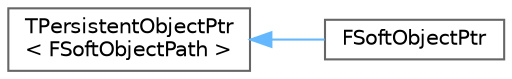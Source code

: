 digraph "Graphical Class Hierarchy"
{
 // INTERACTIVE_SVG=YES
 // LATEX_PDF_SIZE
  bgcolor="transparent";
  edge [fontname=Helvetica,fontsize=10,labelfontname=Helvetica,labelfontsize=10];
  node [fontname=Helvetica,fontsize=10,shape=box,height=0.2,width=0.4];
  rankdir="LR";
  Node0 [id="Node000000",label="TPersistentObjectPtr\l\< FSoftObjectPath \>",height=0.2,width=0.4,color="grey40", fillcolor="white", style="filled",URL="$d5/dce/structTPersistentObjectPtr.html",tooltip=" "];
  Node0 -> Node1 [id="edge8310_Node000000_Node000001",dir="back",color="steelblue1",style="solid",tooltip=" "];
  Node1 [id="Node000001",label="FSoftObjectPtr",height=0.2,width=0.4,color="grey40", fillcolor="white", style="filled",URL="$dd/db8/structFSoftObjectPtr.html",tooltip="FSoftObjectPtr is a type of weak pointer to a UObject, that also keeps track of the path to the objec..."];
}
